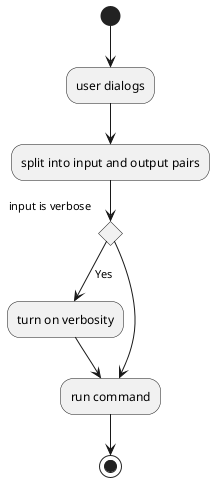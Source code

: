 @startuml
(*)  --> "user dialogs"
--> "split into input and output pairs"
If "input is verbose" then
--> [Yes] "turn on verbosity"
--> "run command"
else
--> "run command"
Endif
-->(*)
@enduml